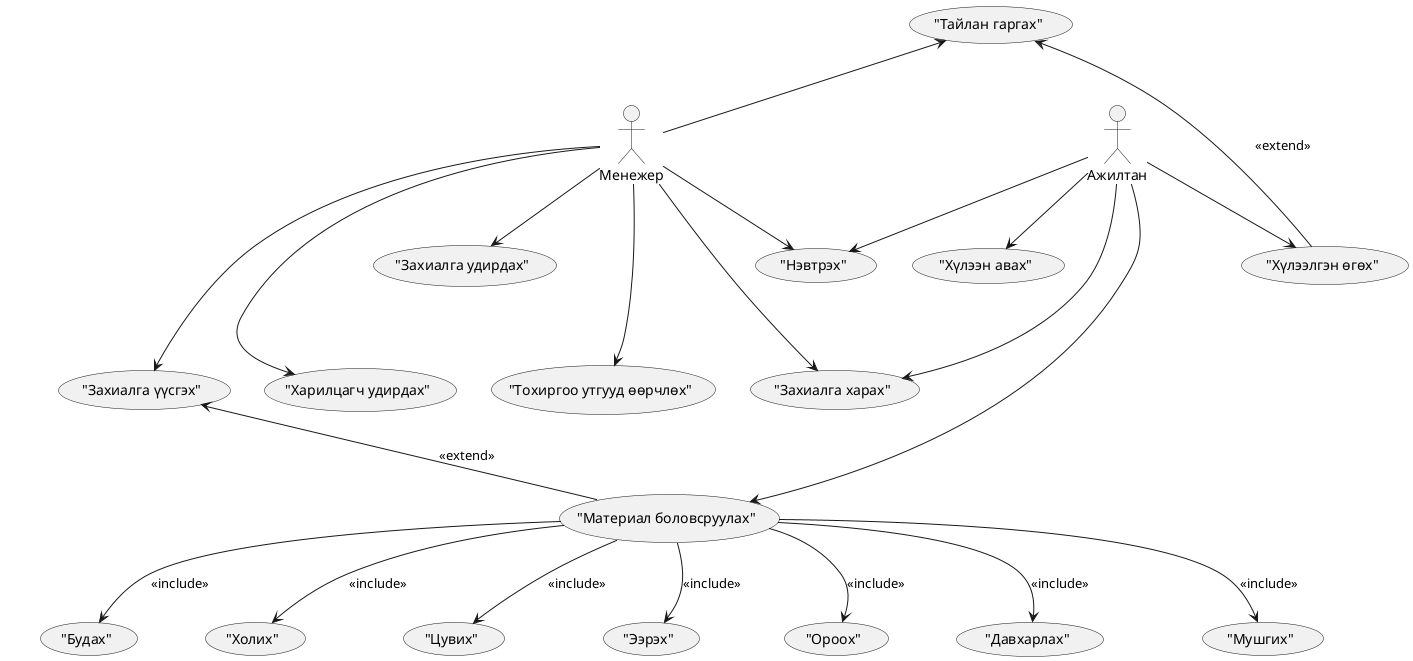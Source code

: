 @startuml

actor Ажилтан
actor Менежер

usecase ("Нэвтрэх") as UC_Нэвтрэх
usecase ("Хүлээн авах") as UC_Хүлээн
usecase ("Материал боловсруулах") as UC_МатериалБоловсруулах
usecase ("Хүлээлгэн өгөх") as UC_Хүлээлгэн
usecase ("Тайлан гаргах") as UC_Тайлан

usecase ("Захиалга удирдах") as UC_ЗахиалгаУдирдах
usecase ("Захиалга харах") as UC_ЗахиалгаХарах
usecase ("Захиалга үүсгэх") as UC_ЗахиалгаҮүсгэх
usecase ("Харилцагч удирдах") as UC_Харилцагч
usecase ("Тохиргоо утгууд өөрчлөх") as UC_Тохиргоо

usecase ("Будах") as UC_Будах
usecase ("Холих") as UC_Холих
usecase ("Цувих") as UC_Цувих
usecase ("Ээрэх") as UC_Ээрэх
usecase ("Ороох") as UC_Ороох
usecase ("Давхарлах") as UC_Давхарлах
usecase ("Мушгих") as UC_Мушгих

Ажилтан --> UC_Нэвтрэх
Ажилтан --> UC_Хүлээн
Ажилтан --> UC_МатериалБоловсруулах
Ажилтан --> UC_Хүлээлгэн
Ажилтан --> UC_ЗахиалгаХарах

Менежер --> UC_Нэвтрэх
Менежер --> UC_ЗахиалгаУдирдах
Менежер --> UC_ЗахиалгаҮүсгэх
Менежер --> UC_Харилцагч
Менежер --> UC_Тохиргоо
Менежер --> UC_ЗахиалгаХарах
Менежер -u-> UC_Тайлан

UC_ЗахиалгаУдирдах -[hidden]-> UC_ЗахиалгаХарах : <<include>>
UC_ЗахиалгаУдирдах -[hidden]-> UC_ЗахиалгаҮүсгэх : <<include>>
UC_ЗахиалгаУдирдах -[hidden]-> UC_Харилцагч : <<include>>
UC_ЗахиалгаУдирдах -[hidden]-> UC_Тохиргоо : <<include>>

UC_МатериалБоловсруулах -[hidden]-> UC_Будах : <<include>>
UC_МатериалБоловсруулах -[hidden]-> UC_Холих : <<include>>
UC_МатериалБоловсруулах -[hidden]-> UC_Цувих : <<include>>
UC_МатериалБоловсруулах -[hidden]-> UC_Ээрэх : <<include>>
UC_МатериалБоловсруулах -[hidden]-> UC_Ороох : <<include>>
UC_МатериалБоловсруулах -[hidden]-> UC_Давхарлах : <<include>>
UC_МатериалБоловсруулах -[hidden]-> UC_Мушгих : <<include>>

UC_МатериалБоловсруулах --> UC_Будах : <<include>>
UC_МатериалБоловсруулах --> UC_Холих : <<include>>
UC_МатериалБоловсруулах --> UC_Цувих : <<include>>
UC_МатериалБоловсруулах --> UC_Ээрэх : <<include>>
UC_МатериалБоловсруулах --> UC_Ороох : <<include>>
UC_МатериалБоловсруулах --> UC_Давхарлах : <<include>>
UC_МатериалБоловсруулах --> UC_Мушгих : <<include>>

UC_МатериалБоловсруулах -u-> UC_ЗахиалгаҮүсгэх : <<extend>>
UC_Хүлээлгэн -u-> UC_Тайлан : <<extend>>

@enduml